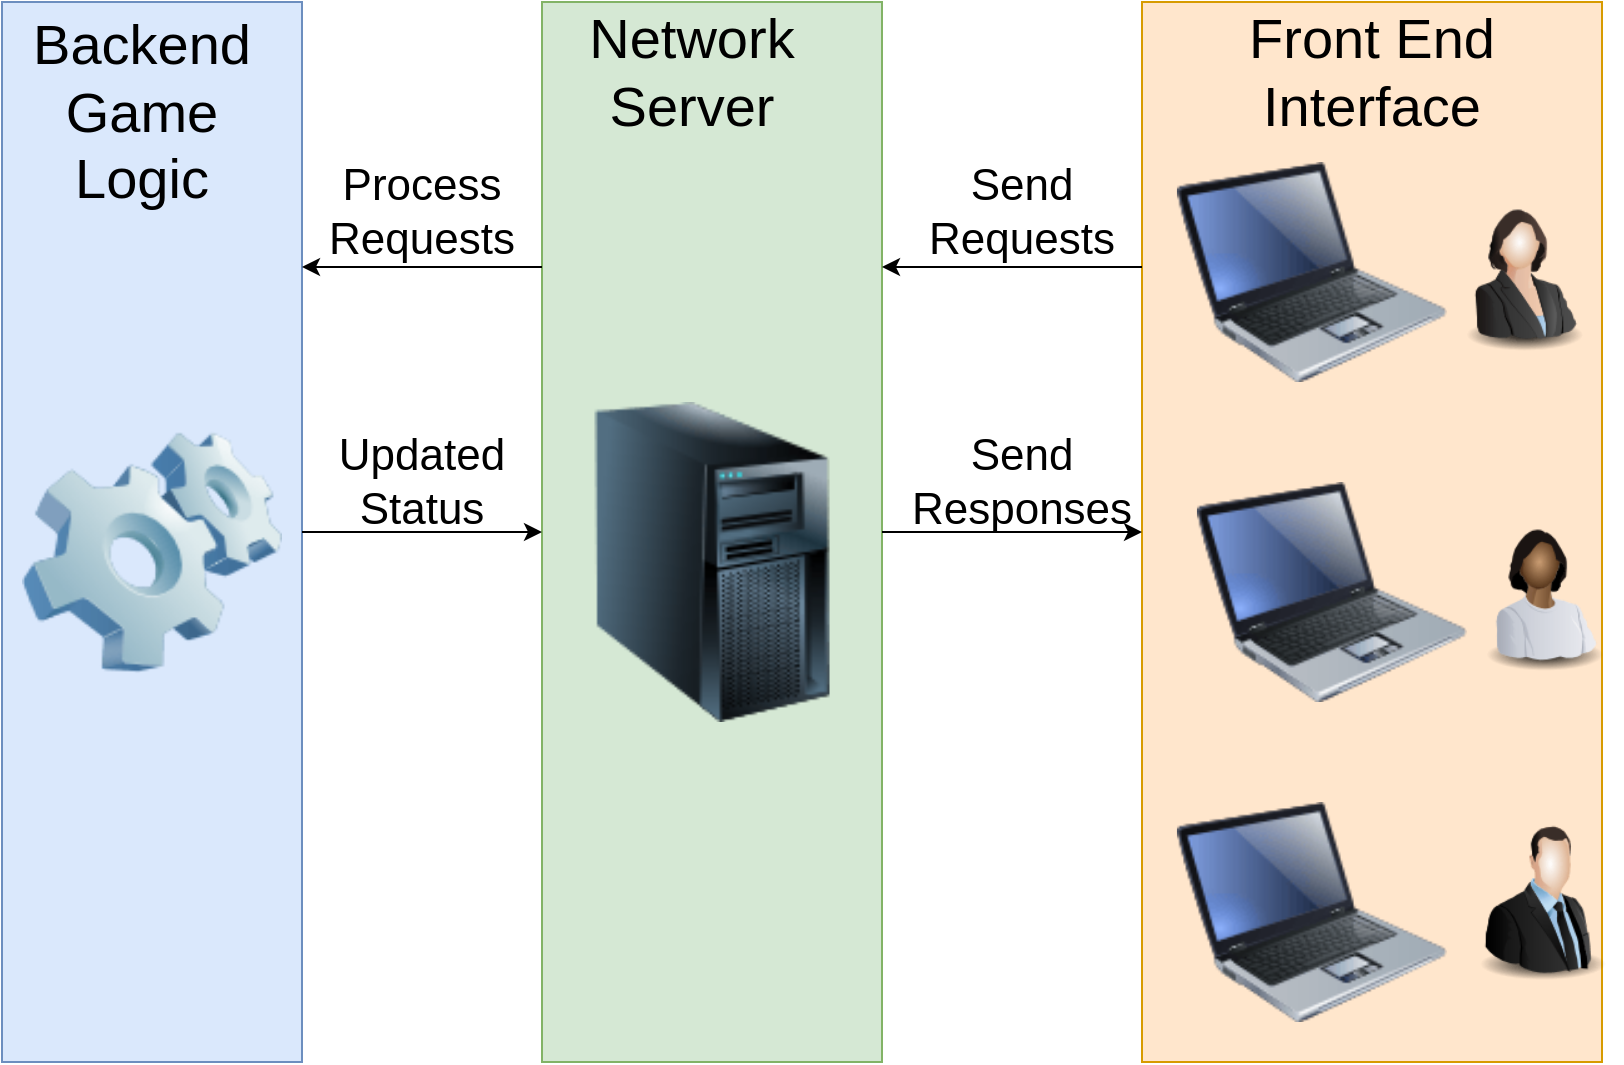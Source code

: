 <mxfile version="14.4.7" type="github">
  <diagram id="BsUgBYNN7H6OXdVGfesp" name="Page-1">
    <mxGraphModel dx="1422" dy="794" grid="1" gridSize="10" guides="1" tooltips="1" connect="1" arrows="1" fold="1" page="1" pageScale="1" pageWidth="850" pageHeight="1100" math="0" shadow="0">
      <root>
        <mxCell id="0" />
        <mxCell id="1" parent="0" />
        <mxCell id="pJ5u_zwOwq0t-TDYX2l2-15" value="" style="rounded=0;whiteSpace=wrap;html=1;fillColor=#dae8fc;strokeColor=#6c8ebf;" vertex="1" parent="1">
          <mxGeometry x="30" y="40" width="150" height="530" as="geometry" />
        </mxCell>
        <mxCell id="pJ5u_zwOwq0t-TDYX2l2-12" value="" style="rounded=0;whiteSpace=wrap;html=1;fillColor=#ffe6cc;strokeColor=#d79b00;" vertex="1" parent="1">
          <mxGeometry x="600" y="40" width="230" height="530" as="geometry" />
        </mxCell>
        <mxCell id="pJ5u_zwOwq0t-TDYX2l2-5" value="" style="rounded=0;whiteSpace=wrap;html=1;fillColor=#d5e8d4;strokeColor=#82b366;" vertex="1" parent="1">
          <mxGeometry x="300" y="40" width="170" height="530" as="geometry" />
        </mxCell>
        <mxCell id="pJ5u_zwOwq0t-TDYX2l2-4" value="" style="image;html=1;image=img/lib/clip_art/computers/Server_Tower_128x128.png" vertex="1" parent="1">
          <mxGeometry x="325" y="240" width="120" height="160" as="geometry" />
        </mxCell>
        <mxCell id="pJ5u_zwOwq0t-TDYX2l2-6" value="" style="image;html=1;image=img/lib/clip_art/computers/Laptop_128x128.png" vertex="1" parent="1">
          <mxGeometry x="610" y="120" width="150" height="110" as="geometry" />
        </mxCell>
        <mxCell id="pJ5u_zwOwq0t-TDYX2l2-9" value="" style="image;html=1;image=img/lib/clip_art/computers/Laptop_128x128.png" vertex="1" parent="1">
          <mxGeometry x="620" y="280" width="150" height="110" as="geometry" />
        </mxCell>
        <mxCell id="pJ5u_zwOwq0t-TDYX2l2-11" value="" style="image;html=1;image=img/lib/clip_art/computers/Laptop_128x128.png" vertex="1" parent="1">
          <mxGeometry x="610" y="440" width="150" height="110" as="geometry" />
        </mxCell>
        <mxCell id="pJ5u_zwOwq0t-TDYX2l2-13" value="" style="image;html=1;image=img/lib/clip_art/computers/Software_128x128.png" vertex="1" parent="1">
          <mxGeometry x="40" y="240" width="130" height="150" as="geometry" />
        </mxCell>
        <mxCell id="pJ5u_zwOwq0t-TDYX2l2-16" value="" style="image;html=1;image=img/lib/clip_art/people/Suit_Woman_128x128.png;direction=east;" vertex="1" parent="1">
          <mxGeometry x="750" y="135" width="80" height="80" as="geometry" />
        </mxCell>
        <mxCell id="pJ5u_zwOwq0t-TDYX2l2-17" value="" style="image;html=1;image=img/lib/clip_art/people/Worker_Woman_Black_128x128.png" vertex="1" parent="1">
          <mxGeometry x="760" y="295" width="80" height="80" as="geometry" />
        </mxCell>
        <mxCell id="pJ5u_zwOwq0t-TDYX2l2-18" value="" style="image;html=1;image=img/lib/clip_art/people/Suit_Man_128x128.png" vertex="1" parent="1">
          <mxGeometry x="760" y="450" width="80" height="80" as="geometry" />
        </mxCell>
        <mxCell id="pJ5u_zwOwq0t-TDYX2l2-20" value="&lt;font style=&quot;font-size: 28px&quot;&gt;Network Server&lt;/font&gt;" style="text;html=1;strokeColor=none;fillColor=none;align=center;verticalAlign=middle;whiteSpace=wrap;rounded=0;" vertex="1" parent="1">
          <mxGeometry x="305" y="50" width="140" height="50" as="geometry" />
        </mxCell>
        <mxCell id="pJ5u_zwOwq0t-TDYX2l2-21" value="&lt;font style=&quot;font-size: 28px&quot;&gt;Front End&lt;br&gt;Interface&lt;br&gt;&lt;/font&gt;" style="text;html=1;strokeColor=none;fillColor=none;align=center;verticalAlign=middle;whiteSpace=wrap;rounded=0;" vertex="1" parent="1">
          <mxGeometry x="645" y="50" width="140" height="50" as="geometry" />
        </mxCell>
        <mxCell id="pJ5u_zwOwq0t-TDYX2l2-22" value="&lt;font style=&quot;font-size: 28px&quot;&gt;Backend&lt;br&gt;Game&lt;br&gt;Logic&lt;br&gt;&lt;/font&gt;" style="text;html=1;strokeColor=none;fillColor=none;align=center;verticalAlign=middle;whiteSpace=wrap;rounded=0;" vertex="1" parent="1">
          <mxGeometry x="30" y="70" width="140" height="50" as="geometry" />
        </mxCell>
        <mxCell id="pJ5u_zwOwq0t-TDYX2l2-24" value="" style="endArrow=classic;html=1;exitX=0;exitY=0.25;exitDx=0;exitDy=0;entryX=1;entryY=0.25;entryDx=0;entryDy=0;" edge="1" parent="1" source="pJ5u_zwOwq0t-TDYX2l2-12" target="pJ5u_zwOwq0t-TDYX2l2-5">
          <mxGeometry width="50" height="50" relative="1" as="geometry">
            <mxPoint x="510" y="250" as="sourcePoint" />
            <mxPoint x="560" y="200" as="targetPoint" />
          </mxGeometry>
        </mxCell>
        <mxCell id="pJ5u_zwOwq0t-TDYX2l2-25" value="&lt;font style=&quot;font-size: 22px&quot;&gt;Send&lt;br&gt;Requests&lt;br&gt;&lt;/font&gt;" style="text;html=1;strokeColor=none;fillColor=none;align=center;verticalAlign=middle;whiteSpace=wrap;rounded=0;" vertex="1" parent="1">
          <mxGeometry x="520" y="110" width="40" height="70" as="geometry" />
        </mxCell>
        <mxCell id="pJ5u_zwOwq0t-TDYX2l2-26" value="" style="endArrow=classic;html=1;exitX=0;exitY=0.25;exitDx=0;exitDy=0;entryX=1;entryY=0.25;entryDx=0;entryDy=0;" edge="1" parent="1" source="pJ5u_zwOwq0t-TDYX2l2-5" target="pJ5u_zwOwq0t-TDYX2l2-15">
          <mxGeometry width="50" height="50" relative="1" as="geometry">
            <mxPoint x="310" y="319.5" as="sourcePoint" />
            <mxPoint x="180" y="319.5" as="targetPoint" />
          </mxGeometry>
        </mxCell>
        <mxCell id="pJ5u_zwOwq0t-TDYX2l2-27" value="&lt;font style=&quot;font-size: 22px&quot;&gt;Process&lt;br&gt;Requests&lt;br&gt;&lt;/font&gt;" style="text;html=1;strokeColor=none;fillColor=none;align=center;verticalAlign=middle;whiteSpace=wrap;rounded=0;" vertex="1" parent="1">
          <mxGeometry x="220" y="135" width="40" height="20" as="geometry" />
        </mxCell>
        <mxCell id="pJ5u_zwOwq0t-TDYX2l2-28" value="" style="endArrow=classic;html=1;exitX=1;exitY=0.5;exitDx=0;exitDy=0;entryX=0;entryY=0.5;entryDx=0;entryDy=0;" edge="1" parent="1" source="pJ5u_zwOwq0t-TDYX2l2-15" target="pJ5u_zwOwq0t-TDYX2l2-5">
          <mxGeometry width="50" height="50" relative="1" as="geometry">
            <mxPoint x="300" y="360.0" as="sourcePoint" />
            <mxPoint x="180" y="360" as="targetPoint" />
          </mxGeometry>
        </mxCell>
        <mxCell id="pJ5u_zwOwq0t-TDYX2l2-29" value="&lt;font style=&quot;font-size: 22px&quot;&gt;Updated&lt;br&gt;Status&lt;br&gt;&lt;/font&gt;" style="text;html=1;strokeColor=none;fillColor=none;align=center;verticalAlign=middle;whiteSpace=wrap;rounded=0;" vertex="1" parent="1">
          <mxGeometry x="220" y="270" width="40" height="20" as="geometry" />
        </mxCell>
        <mxCell id="pJ5u_zwOwq0t-TDYX2l2-30" value="" style="endArrow=classic;html=1;exitX=1;exitY=0.5;exitDx=0;exitDy=0;entryX=0;entryY=0.5;entryDx=0;entryDy=0;" edge="1" parent="1" source="pJ5u_zwOwq0t-TDYX2l2-5" target="pJ5u_zwOwq0t-TDYX2l2-12">
          <mxGeometry width="50" height="50" relative="1" as="geometry">
            <mxPoint x="480" y="360" as="sourcePoint" />
            <mxPoint x="600" y="360" as="targetPoint" />
          </mxGeometry>
        </mxCell>
        <mxCell id="pJ5u_zwOwq0t-TDYX2l2-31" value="&lt;font style=&quot;font-size: 22px&quot;&gt;Send&lt;br&gt;Responses&lt;br&gt;&lt;/font&gt;" style="text;html=1;strokeColor=none;fillColor=none;align=center;verticalAlign=middle;whiteSpace=wrap;rounded=0;" vertex="1" parent="1">
          <mxGeometry x="520" y="270" width="40" height="20" as="geometry" />
        </mxCell>
      </root>
    </mxGraphModel>
  </diagram>
</mxfile>
